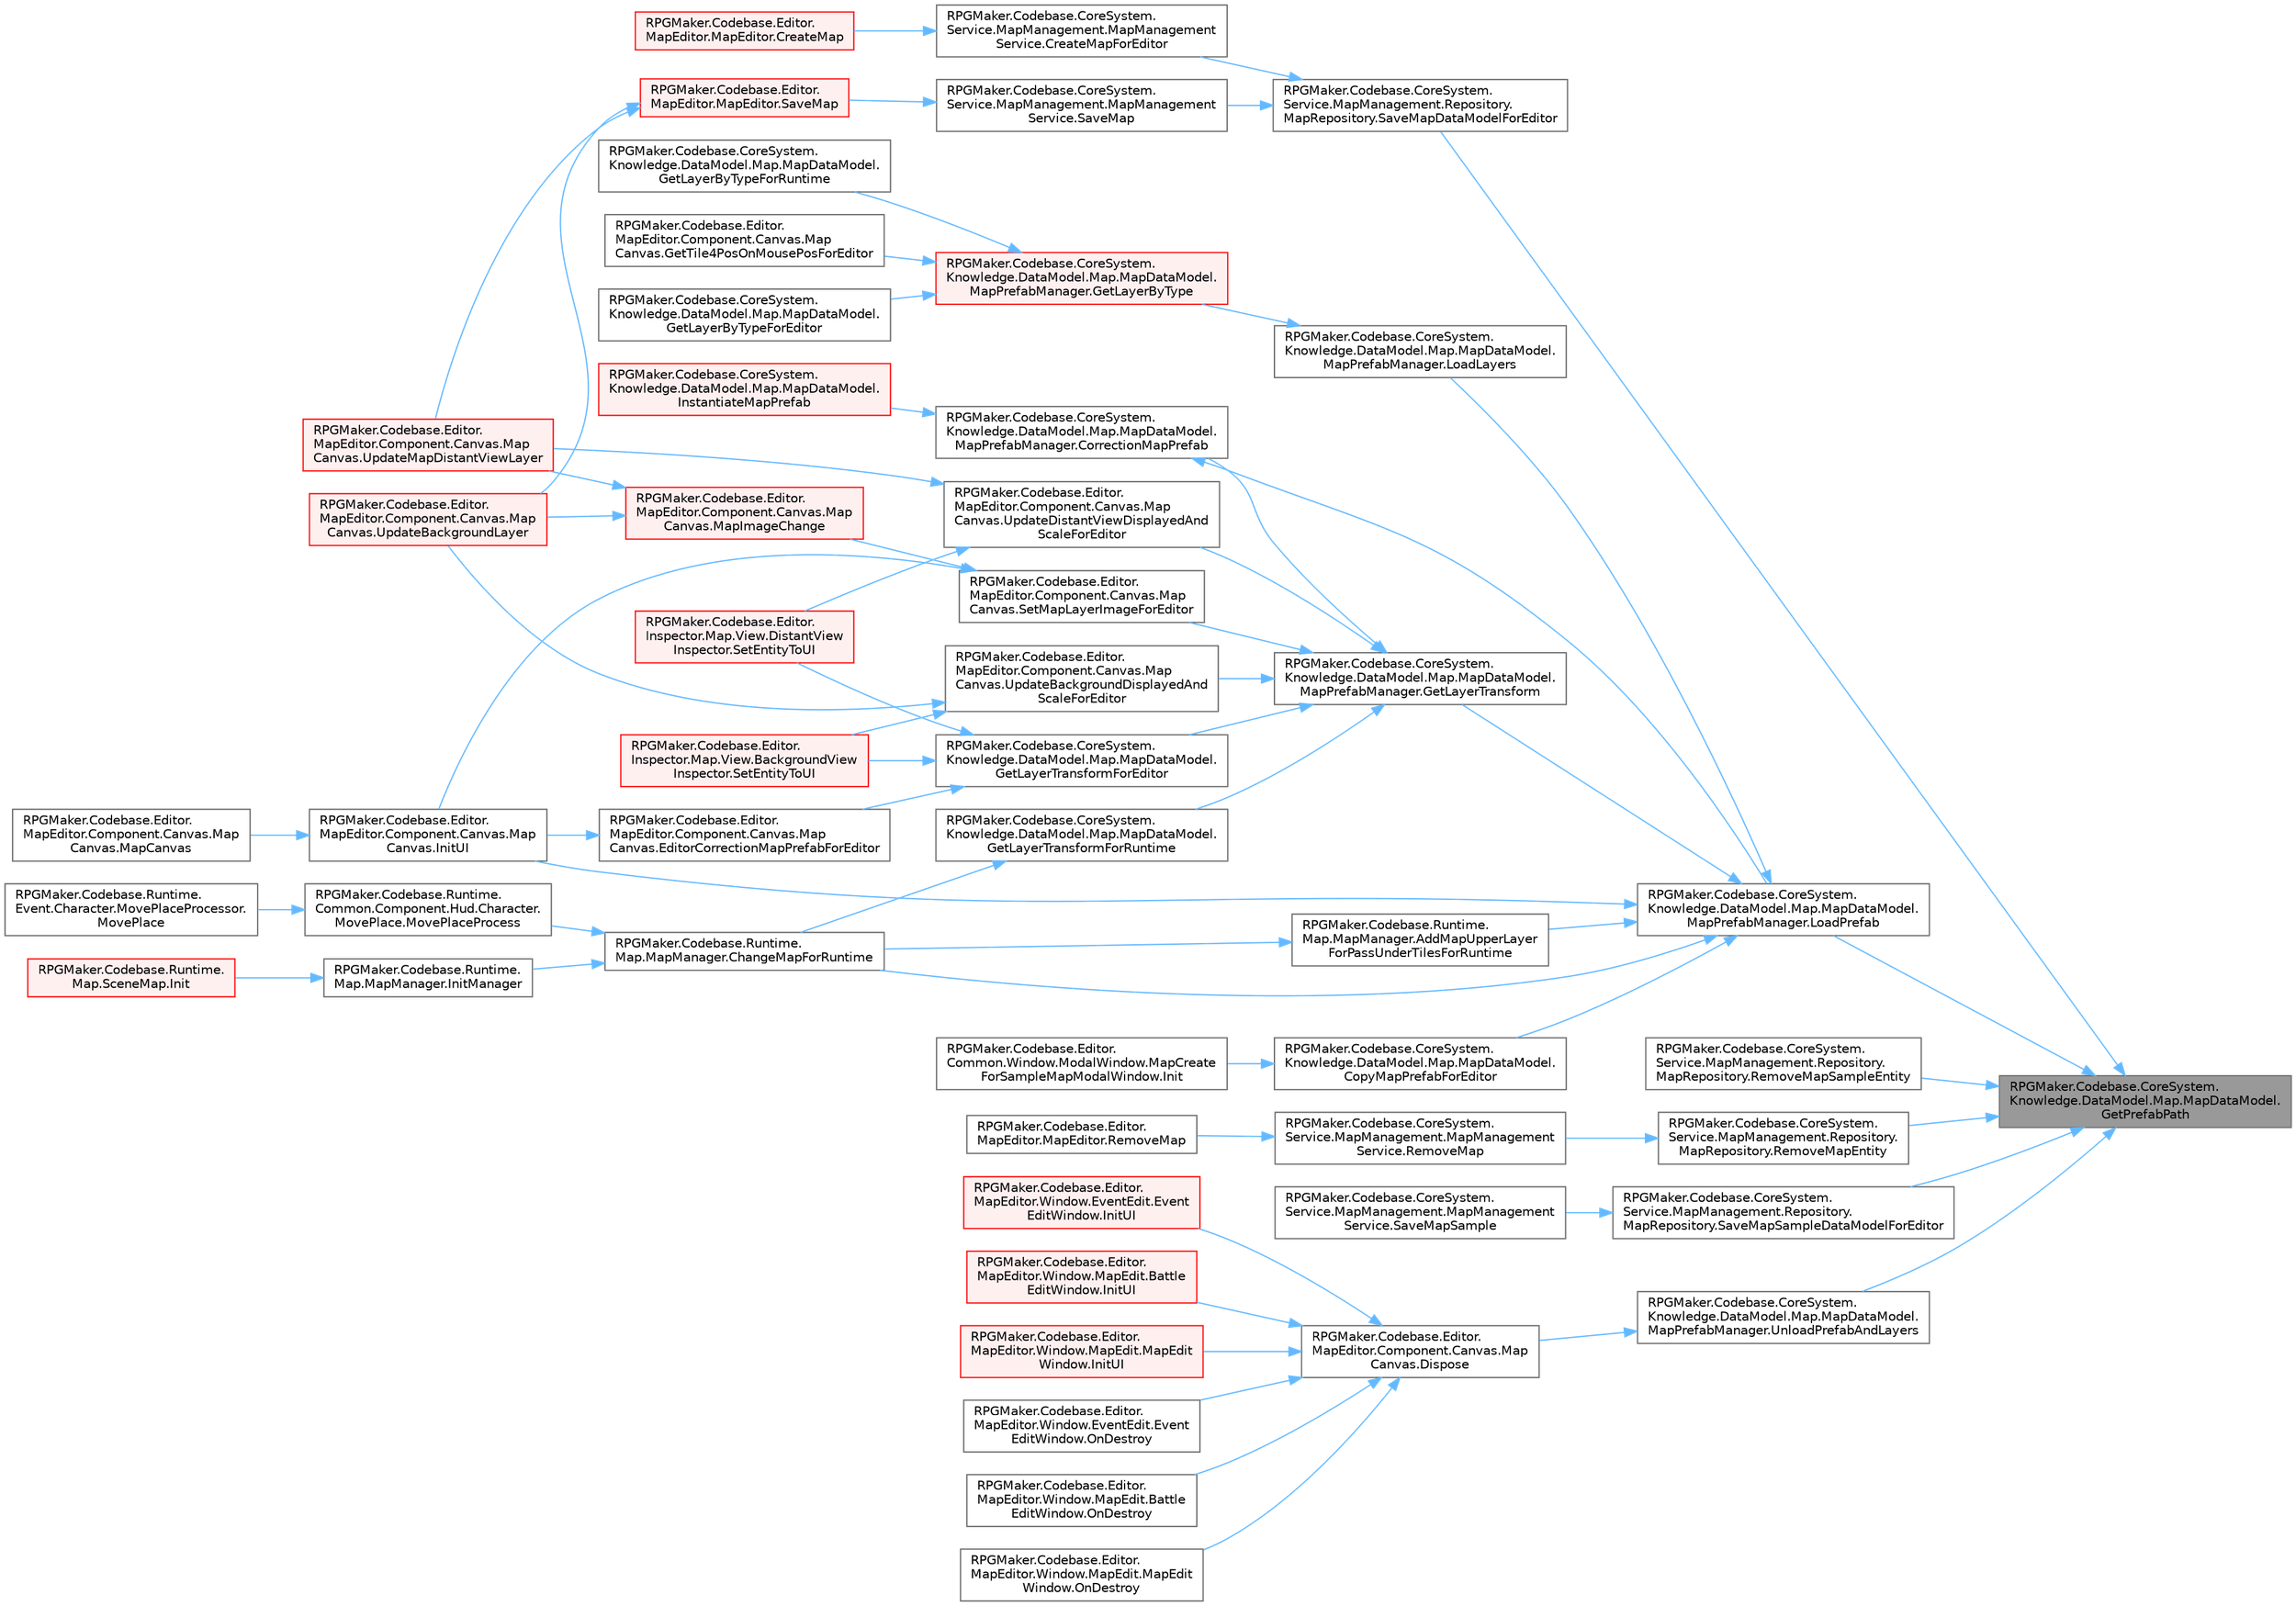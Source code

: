 digraph "RPGMaker.Codebase.CoreSystem.Knowledge.DataModel.Map.MapDataModel.GetPrefabPath"
{
 // LATEX_PDF_SIZE
  bgcolor="transparent";
  edge [fontname=Helvetica,fontsize=10,labelfontname=Helvetica,labelfontsize=10];
  node [fontname=Helvetica,fontsize=10,shape=box,height=0.2,width=0.4];
  rankdir="RL";
  Node1 [id="Node000001",label="RPGMaker.Codebase.CoreSystem.\lKnowledge.DataModel.Map.MapDataModel.\lGetPrefabPath",height=0.2,width=0.4,color="gray40", fillcolor="grey60", style="filled", fontcolor="black",tooltip="プレファブ・パス取得"];
  Node1 -> Node2 [id="edge1_Node000001_Node000002",dir="back",color="steelblue1",style="solid",tooltip=" "];
  Node2 [id="Node000002",label="RPGMaker.Codebase.CoreSystem.\lKnowledge.DataModel.Map.MapDataModel.\lMapPrefabManager.LoadPrefab",height=0.2,width=0.4,color="grey40", fillcolor="white", style="filled",URL="$dd/db9/class_r_p_g_maker_1_1_codebase_1_1_core_system_1_1_knowledge_1_1_data_model_1_1_map_1_1_map_data_model_1_1_map_prefab_manager.html#a242e52d6c89e04659a56c186666f512d",tooltip="😁 重いファイルは必要な時にLoadするための処理"];
  Node2 -> Node3 [id="edge2_Node000002_Node000003",dir="back",color="steelblue1",style="solid",tooltip=" "];
  Node3 [id="Node000003",label="RPGMaker.Codebase.Runtime.\lMap.MapManager.AddMapUpperLayer\lForPassUnderTilesForRuntime",height=0.2,width=0.4,color="grey40", fillcolor="white", style="filled",URL="$d5/d0f/class_r_p_g_maker_1_1_codebase_1_1_runtime_1_1_map_1_1_map_manager.html#aebcec49d022bd3f004acb8f77291ae6e",tooltip="下をくぐり抜けるタイル表示用の上層レイヤーを追加する。"];
  Node3 -> Node4 [id="edge3_Node000003_Node000004",dir="back",color="steelblue1",style="solid",tooltip=" "];
  Node4 [id="Node000004",label="RPGMaker.Codebase.Runtime.\lMap.MapManager.ChangeMapForRuntime",height=0.2,width=0.4,color="grey40", fillcolor="white", style="filled",URL="$d5/d0f/class_r_p_g_maker_1_1_codebase_1_1_runtime_1_1_map_1_1_map_manager.html#a164b0a6efee413b3cff10ea519ab8029",tooltip="マップを表示する"];
  Node4 -> Node5 [id="edge4_Node000004_Node000005",dir="back",color="steelblue1",style="solid",tooltip=" "];
  Node5 [id="Node000005",label="RPGMaker.Codebase.Runtime.\lMap.MapManager.InitManager",height=0.2,width=0.4,color="grey40", fillcolor="white", style="filled",URL="$d5/d0f/class_r_p_g_maker_1_1_codebase_1_1_runtime_1_1_map_1_1_map_manager.html#ae14061e8d125d7fe532437b6ba183131",tooltip="マップ初期化"];
  Node5 -> Node6 [id="edge5_Node000005_Node000006",dir="back",color="steelblue1",style="solid",tooltip=" "];
  Node6 [id="Node000006",label="RPGMaker.Codebase.Runtime.\lMap.SceneMap.Init",height=0.2,width=0.4,color="red", fillcolor="#FFF0F0", style="filled",URL="$db/d02/class_r_p_g_maker_1_1_codebase_1_1_runtime_1_1_map_1_1_scene_map.html#a0f6d0adae41e09e94a55d3c0af0c87dc",tooltip=" "];
  Node4 -> Node8 [id="edge6_Node000004_Node000008",dir="back",color="steelblue1",style="solid",tooltip=" "];
  Node8 [id="Node000008",label="RPGMaker.Codebase.Runtime.\lCommon.Component.Hud.Character.\lMovePlace.MovePlaceProcess",height=0.2,width=0.4,color="grey40", fillcolor="white", style="filled",URL="$df/d12/class_r_p_g_maker_1_1_codebase_1_1_runtime_1_1_common_1_1_component_1_1_hud_1_1_character_1_1_move_place.html#a937507f8d3c881ce82d1d1eb38321bbf",tooltip="😁 場所処理移動"];
  Node8 -> Node9 [id="edge7_Node000008_Node000009",dir="back",color="steelblue1",style="solid",tooltip=" "];
  Node9 [id="Node000009",label="RPGMaker.Codebase.Runtime.\lEvent.Character.MovePlaceProcessor.\lMovePlace",height=0.2,width=0.4,color="grey40", fillcolor="white", style="filled",URL="$da/d06/class_r_p_g_maker_1_1_codebase_1_1_runtime_1_1_event_1_1_character_1_1_move_place_processor.html#acd1dee6b4f36de52d8a8b775d612e502",tooltip="😁"];
  Node2 -> Node4 [id="edge8_Node000002_Node000004",dir="back",color="steelblue1",style="solid",tooltip=" "];
  Node2 -> Node10 [id="edge9_Node000002_Node000010",dir="back",color="steelblue1",style="solid",tooltip=" "];
  Node10 [id="Node000010",label="RPGMaker.Codebase.CoreSystem.\lKnowledge.DataModel.Map.MapDataModel.\lCopyMapPrefabForEditor",height=0.2,width=0.4,color="grey40", fillcolor="white", style="filled",URL="$d8/d51/class_r_p_g_maker_1_1_codebase_1_1_core_system_1_1_knowledge_1_1_data_model_1_1_map_1_1_map_data_model.html#a3e516f24eab138b05371a0913a049725",tooltip="😁 マッププレハブコピー（指定のデータモデルに指定IDで複製）"];
  Node10 -> Node11 [id="edge10_Node000010_Node000011",dir="back",color="steelblue1",style="solid",tooltip=" "];
  Node11 [id="Node000011",label="RPGMaker.Codebase.Editor.\lCommon.Window.ModalWindow.MapCreate\lForSampleMapModalWindow.Init",height=0.2,width=0.4,color="grey40", fillcolor="white", style="filled",URL="$d7/d82/class_r_p_g_maker_1_1_codebase_1_1_editor_1_1_common_1_1_window_1_1_modal_window_1_1_map_create_for_sample_map_modal_window.html#ae1963a8801aa0424c69cda1d2c48db63",tooltip="😁 初期化"];
  Node2 -> Node12 [id="edge11_Node000002_Node000012",dir="back",color="steelblue1",style="solid",tooltip=" "];
  Node12 [id="Node000012",label="RPGMaker.Codebase.CoreSystem.\lKnowledge.DataModel.Map.MapDataModel.\lMapPrefabManager.GetLayerTransform",height=0.2,width=0.4,color="grey40", fillcolor="white", style="filled",URL="$dd/db9/class_r_p_g_maker_1_1_codebase_1_1_core_system_1_1_knowledge_1_1_data_model_1_1_map_1_1_map_data_model_1_1_map_prefab_manager.html#aa7e10682bd9659bbf64ee1829a5e1f76",tooltip="😁 レイヤー変身取得"];
  Node12 -> Node13 [id="edge12_Node000012_Node000013",dir="back",color="steelblue1",style="solid",tooltip=" "];
  Node13 [id="Node000013",label="RPGMaker.Codebase.CoreSystem.\lKnowledge.DataModel.Map.MapDataModel.\lMapPrefabManager.CorrectionMapPrefab",height=0.2,width=0.4,color="grey40", fillcolor="white", style="filled",URL="$dd/db9/class_r_p_g_maker_1_1_codebase_1_1_core_system_1_1_knowledge_1_1_data_model_1_1_map_1_1_map_data_model_1_1_map_prefab_manager.html#affd4bfb9bfd560f9c7d84fc6d740123b",tooltip="新規作成またはロードしたマッププレハブの内容を、使用できる状態に補正する。"];
  Node13 -> Node14 [id="edge13_Node000013_Node000014",dir="back",color="steelblue1",style="solid",tooltip=" "];
  Node14 [id="Node000014",label="RPGMaker.Codebase.CoreSystem.\lKnowledge.DataModel.Map.MapDataModel.\lInstantiateMapPrefab",height=0.2,width=0.4,color="red", fillcolor="#FFF0F0", style="filled",URL="$d8/d51/class_r_p_g_maker_1_1_codebase_1_1_core_system_1_1_knowledge_1_1_data_model_1_1_map_1_1_map_data_model.html#a1779428505449acbe542943c6e20ea7b",tooltip="😁 JumpPreviewクラス、RoutePreviewクラス用のマッププレハブのインスタンス化。 これらのクラスは、MapDataModel内のマッププレハブを使用していないので、 MapDataM..."];
  Node13 -> Node2 [id="edge14_Node000013_Node000002",dir="back",color="steelblue1",style="solid",tooltip=" "];
  Node12 -> Node41 [id="edge15_Node000012_Node000041",dir="back",color="steelblue1",style="solid",tooltip=" "];
  Node41 [id="Node000041",label="RPGMaker.Codebase.CoreSystem.\lKnowledge.DataModel.Map.MapDataModel.\lGetLayerTransformForEditor",height=0.2,width=0.4,color="grey40", fillcolor="white", style="filled",URL="$d8/d51/class_r_p_g_maker_1_1_codebase_1_1_core_system_1_1_knowledge_1_1_data_model_1_1_map_1_1_map_data_model.html#aa52467a57d2e4844d8046f48e19dd302",tooltip="エディターのためのレイヤー・トランスフォーム取得"];
  Node41 -> Node42 [id="edge16_Node000041_Node000042",dir="back",color="steelblue1",style="solid",tooltip=" "];
  Node42 [id="Node000042",label="RPGMaker.Codebase.Editor.\lMapEditor.Component.Canvas.Map\lCanvas.EditorCorrectionMapPrefabForEditor",height=0.2,width=0.4,color="grey40", fillcolor="white", style="filled",URL="$da/d63/class_r_p_g_maker_1_1_codebase_1_1_editor_1_1_map_editor_1_1_component_1_1_canvas_1_1_map_canvas.html#a2258f2051715e4f480b1201388c157fb",tooltip="エディター用の新規作成またはロードしたマッププレハブの内容を、使用できる状態に補正する。"];
  Node42 -> Node43 [id="edge17_Node000042_Node000043",dir="back",color="steelblue1",style="solid",tooltip=" "];
  Node43 [id="Node000043",label="RPGMaker.Codebase.Editor.\lMapEditor.Component.Canvas.Map\lCanvas.InitUI",height=0.2,width=0.4,color="grey40", fillcolor="white", style="filled",URL="$da/d63/class_r_p_g_maker_1_1_codebase_1_1_editor_1_1_map_editor_1_1_component_1_1_canvas_1_1_map_canvas.html#aa5c5f3ed0b4f10f374a0a631df2d5100",tooltip="UI初期化"];
  Node43 -> Node44 [id="edge18_Node000043_Node000044",dir="back",color="steelblue1",style="solid",tooltip=" "];
  Node44 [id="Node000044",label="RPGMaker.Codebase.Editor.\lMapEditor.Component.Canvas.Map\lCanvas.MapCanvas",height=0.2,width=0.4,color="grey40", fillcolor="white", style="filled",URL="$da/d63/class_r_p_g_maker_1_1_codebase_1_1_editor_1_1_map_editor_1_1_component_1_1_canvas_1_1_map_canvas.html#aa1c981bf0b48020e9880ba7d01884f2a",tooltip="コンストラクタ"];
  Node41 -> Node45 [id="edge19_Node000041_Node000045",dir="back",color="steelblue1",style="solid",tooltip=" "];
  Node45 [id="Node000045",label="RPGMaker.Codebase.Editor.\lInspector.Map.View.BackgroundView\lInspector.SetEntityToUI",height=0.2,width=0.4,color="red", fillcolor="#FFF0F0", style="filled",URL="$d8/d7d/class_r_p_g_maker_1_1_codebase_1_1_editor_1_1_inspector_1_1_map_1_1_view_1_1_background_view_inspector.html#a94a180b5f7458eb96d71af92309b4df1",tooltip=" "];
  Node41 -> Node47 [id="edge20_Node000041_Node000047",dir="back",color="steelblue1",style="solid",tooltip=" "];
  Node47 [id="Node000047",label="RPGMaker.Codebase.Editor.\lInspector.Map.View.DistantView\lInspector.SetEntityToUI",height=0.2,width=0.4,color="red", fillcolor="#FFF0F0", style="filled",URL="$d9/d2f/class_r_p_g_maker_1_1_codebase_1_1_editor_1_1_inspector_1_1_map_1_1_view_1_1_distant_view_inspector.html#a69d5eb323c3a09982790b0771db62e4d",tooltip=" "];
  Node12 -> Node49 [id="edge21_Node000012_Node000049",dir="back",color="steelblue1",style="solid",tooltip=" "];
  Node49 [id="Node000049",label="RPGMaker.Codebase.CoreSystem.\lKnowledge.DataModel.Map.MapDataModel.\lGetLayerTransformForRuntime",height=0.2,width=0.4,color="grey40", fillcolor="white", style="filled",URL="$d8/d51/class_r_p_g_maker_1_1_codebase_1_1_core_system_1_1_knowledge_1_1_data_model_1_1_map_1_1_map_data_model.html#a3ce7480af0b1ccf56688468c6a8e4870",tooltip="実行時のためのレイヤー変身取得"];
  Node49 -> Node4 [id="edge22_Node000049_Node000004",dir="back",color="steelblue1",style="solid",tooltip=" "];
  Node12 -> Node50 [id="edge23_Node000012_Node000050",dir="back",color="steelblue1",style="solid",tooltip=" "];
  Node50 [id="Node000050",label="RPGMaker.Codebase.Editor.\lMapEditor.Component.Canvas.Map\lCanvas.SetMapLayerImageForEditor",height=0.2,width=0.4,color="grey40", fillcolor="white", style="filled",URL="$da/d63/class_r_p_g_maker_1_1_codebase_1_1_editor_1_1_map_editor_1_1_component_1_1_canvas_1_1_map_canvas.html#a124654a1f7c0a3a4bd272b49b6925ab5",tooltip="背景または遠景の画像設定。"];
  Node50 -> Node43 [id="edge24_Node000050_Node000043",dir="back",color="steelblue1",style="solid",tooltip=" "];
  Node50 -> Node51 [id="edge25_Node000050_Node000051",dir="back",color="steelblue1",style="solid",tooltip=" "];
  Node51 [id="Node000051",label="RPGMaker.Codebase.Editor.\lMapEditor.Component.Canvas.Map\lCanvas.MapImageChange",height=0.2,width=0.4,color="red", fillcolor="#FFF0F0", style="filled",URL="$da/d63/class_r_p_g_maker_1_1_codebase_1_1_editor_1_1_map_editor_1_1_component_1_1_canvas_1_1_map_canvas.html#ae8497421fbee3fdf2c7163afe5e400fa",tooltip="背景または遠景の画像設定 (表示更新あり)。"];
  Node51 -> Node59 [id="edge26_Node000051_Node000059",dir="back",color="steelblue1",style="solid",tooltip=" "];
  Node59 [id="Node000059",label="RPGMaker.Codebase.Editor.\lMapEditor.Component.Canvas.Map\lCanvas.UpdateBackgroundLayer",height=0.2,width=0.4,color="red", fillcolor="#FFF0F0", style="filled",URL="$da/d63/class_r_p_g_maker_1_1_codebase_1_1_editor_1_1_map_editor_1_1_component_1_1_canvas_1_1_map_canvas.html#acdbf331b61525484fef829de4261226e",tooltip="背景レイヤーの更新"];
  Node51 -> Node62 [id="edge27_Node000051_Node000062",dir="back",color="steelblue1",style="solid",tooltip=" "];
  Node62 [id="Node000062",label="RPGMaker.Codebase.Editor.\lMapEditor.Component.Canvas.Map\lCanvas.UpdateMapDistantViewLayer",height=0.2,width=0.4,color="red", fillcolor="#FFF0F0", style="filled",URL="$da/d63/class_r_p_g_maker_1_1_codebase_1_1_editor_1_1_map_editor_1_1_component_1_1_canvas_1_1_map_canvas.html#a79e624508145aa354d9143ca36314305",tooltip="遠景レイヤーの更新"];
  Node12 -> Node65 [id="edge28_Node000012_Node000065",dir="back",color="steelblue1",style="solid",tooltip=" "];
  Node65 [id="Node000065",label="RPGMaker.Codebase.Editor.\lMapEditor.Component.Canvas.Map\lCanvas.UpdateBackgroundDisplayedAnd\lScaleForEditor",height=0.2,width=0.4,color="grey40", fillcolor="white", style="filled",URL="$da/d63/class_r_p_g_maker_1_1_codebase_1_1_editor_1_1_map_editor_1_1_component_1_1_canvas_1_1_map_canvas.html#abe2b4039cf7d155f94edc51bfbb18ef7",tooltip="背景レイヤーの表示の有無とスケールを更新"];
  Node65 -> Node45 [id="edge29_Node000065_Node000045",dir="back",color="steelblue1",style="solid",tooltip=" "];
  Node65 -> Node59 [id="edge30_Node000065_Node000059",dir="back",color="steelblue1",style="solid",tooltip=" "];
  Node12 -> Node66 [id="edge31_Node000012_Node000066",dir="back",color="steelblue1",style="solid",tooltip=" "];
  Node66 [id="Node000066",label="RPGMaker.Codebase.Editor.\lMapEditor.Component.Canvas.Map\lCanvas.UpdateDistantViewDisplayedAnd\lScaleForEditor",height=0.2,width=0.4,color="grey40", fillcolor="white", style="filled",URL="$da/d63/class_r_p_g_maker_1_1_codebase_1_1_editor_1_1_map_editor_1_1_component_1_1_canvas_1_1_map_canvas.html#a745761c4ee45c9618393927a1ca92a3d",tooltip="遠景レイヤーの表示の有無とスケールを更新"];
  Node66 -> Node47 [id="edge32_Node000066_Node000047",dir="back",color="steelblue1",style="solid",tooltip=" "];
  Node66 -> Node62 [id="edge33_Node000066_Node000062",dir="back",color="steelblue1",style="solid",tooltip=" "];
  Node2 -> Node43 [id="edge34_Node000002_Node000043",dir="back",color="steelblue1",style="solid",tooltip=" "];
  Node2 -> Node67 [id="edge35_Node000002_Node000067",dir="back",color="steelblue1",style="solid",tooltip=" "];
  Node67 [id="Node000067",label="RPGMaker.Codebase.CoreSystem.\lKnowledge.DataModel.Map.MapDataModel.\lMapPrefabManager.LoadLayers",height=0.2,width=0.4,color="grey40", fillcolor="white", style="filled",URL="$dd/db9/class_r_p_g_maker_1_1_codebase_1_1_core_system_1_1_knowledge_1_1_data_model_1_1_map_1_1_map_data_model_1_1_map_prefab_manager.html#aac4a9ecb831173780cab4625615b7c2e",tooltip="😁 レイヤー（タイル関連ファイル含む）を読み込む"];
  Node67 -> Node68 [id="edge36_Node000067_Node000068",dir="back",color="steelblue1",style="solid",tooltip=" "];
  Node68 [id="Node000068",label="RPGMaker.Codebase.CoreSystem.\lKnowledge.DataModel.Map.MapDataModel.\lMapPrefabManager.GetLayerByType",height=0.2,width=0.4,color="red", fillcolor="#FFF0F0", style="filled",URL="$dd/db9/class_r_p_g_maker_1_1_codebase_1_1_core_system_1_1_knowledge_1_1_data_model_1_1_map_1_1_map_data_model_1_1_map_prefab_manager.html#a9b83ebdf97e4d9766ac286e37d34782a",tooltip="😁 種別を指定してレイヤーを取得"];
  Node68 -> Node69 [id="edge37_Node000068_Node000069",dir="back",color="steelblue1",style="solid",tooltip=" "];
  Node69 [id="Node000069",label="RPGMaker.Codebase.CoreSystem.\lKnowledge.DataModel.Map.MapDataModel.\lGetLayerByTypeForEditor",height=0.2,width=0.4,color="grey40", fillcolor="white", style="filled",URL="$d8/d51/class_r_p_g_maker_1_1_codebase_1_1_core_system_1_1_knowledge_1_1_data_model_1_1_map_1_1_map_data_model.html#a5852413940359eac687e4cd849b5884c",tooltip="エディターのために型に紐づくレイヤー取得"];
  Node68 -> Node70 [id="edge38_Node000068_Node000070",dir="back",color="steelblue1",style="solid",tooltip=" "];
  Node70 [id="Node000070",label="RPGMaker.Codebase.CoreSystem.\lKnowledge.DataModel.Map.MapDataModel.\lGetLayerByTypeForRuntime",height=0.2,width=0.4,color="grey40", fillcolor="white", style="filled",URL="$d8/d51/class_r_p_g_maker_1_1_codebase_1_1_core_system_1_1_knowledge_1_1_data_model_1_1_map_1_1_map_data_model.html#a0cccc4533b23775a14023323c2bd224b",tooltip="実行時のために型に紐づくレイヤー取得"];
  Node68 -> Node71 [id="edge39_Node000068_Node000071",dir="back",color="steelblue1",style="solid",tooltip=" "];
  Node71 [id="Node000071",label="RPGMaker.Codebase.Editor.\lMapEditor.Component.Canvas.Map\lCanvas.GetTile4PosOnMousePosForEditor",height=0.2,width=0.4,color="grey40", fillcolor="white", style="filled",URL="$da/d63/class_r_p_g_maker_1_1_codebase_1_1_editor_1_1_map_editor_1_1_component_1_1_canvas_1_1_map_canvas.html#a0438245b07da004208f66f6c0a3d10ba",tooltip="4分の1のタイルの場合の座標取得"];
  Node1 -> Node79 [id="edge40_Node000001_Node000079",dir="back",color="steelblue1",style="solid",tooltip=" "];
  Node79 [id="Node000079",label="RPGMaker.Codebase.CoreSystem.\lService.MapManagement.Repository.\lMapRepository.RemoveMapEntity",height=0.2,width=0.4,color="grey40", fillcolor="white", style="filled",URL="$d5/d90/class_r_p_g_maker_1_1_codebase_1_1_core_system_1_1_service_1_1_map_management_1_1_repository_1_1_map_repository.html#aade9d1262eb971b5c0e38d39f8c557e6",tooltip="😁 マップ・エンティティ削除"];
  Node79 -> Node80 [id="edge41_Node000079_Node000080",dir="back",color="steelblue1",style="solid",tooltip=" "];
  Node80 [id="Node000080",label="RPGMaker.Codebase.CoreSystem.\lService.MapManagement.MapManagement\lService.RemoveMap",height=0.2,width=0.4,color="grey40", fillcolor="white", style="filled",URL="$da/d11/class_r_p_g_maker_1_1_codebase_1_1_core_system_1_1_service_1_1_map_management_1_1_map_management_service.html#a5b8779ded839fa778f578ab6d283c6e5",tooltip="😁 [マップ操作]"];
  Node80 -> Node81 [id="edge42_Node000080_Node000081",dir="back",color="steelblue1",style="solid",tooltip=" "];
  Node81 [id="Node000081",label="RPGMaker.Codebase.Editor.\lMapEditor.MapEditor.RemoveMap",height=0.2,width=0.4,color="grey40", fillcolor="white", style="filled",URL="$d1/d2d/class_r_p_g_maker_1_1_codebase_1_1_editor_1_1_map_editor_1_1_map_editor.html#ac9e98ab35fc1f97658519b3e90438083",tooltip="マップを削除する"];
  Node1 -> Node82 [id="edge43_Node000001_Node000082",dir="back",color="steelblue1",style="solid",tooltip=" "];
  Node82 [id="Node000082",label="RPGMaker.Codebase.CoreSystem.\lService.MapManagement.Repository.\lMapRepository.RemoveMapSampleEntity",height=0.2,width=0.4,color="grey40", fillcolor="white", style="filled",URL="$d5/d90/class_r_p_g_maker_1_1_codebase_1_1_core_system_1_1_service_1_1_map_management_1_1_repository_1_1_map_repository.html#afa2c5ced0b9f85e4bdac4a54d5e1ebcb",tooltip="😁 サンプル・マップ削除"];
  Node1 -> Node83 [id="edge44_Node000001_Node000083",dir="back",color="steelblue1",style="solid",tooltip=" "];
  Node83 [id="Node000083",label="RPGMaker.Codebase.CoreSystem.\lService.MapManagement.Repository.\lMapRepository.SaveMapDataModelForEditor",height=0.2,width=0.4,color="grey40", fillcolor="white", style="filled",URL="$d5/d90/class_r_p_g_maker_1_1_codebase_1_1_core_system_1_1_service_1_1_map_management_1_1_repository_1_1_map_repository.html#ac61cc506d9255bbd571043f3e5468e49",tooltip="😁 エディターのためのマップ・データ・モデル保存"];
  Node83 -> Node84 [id="edge45_Node000083_Node000084",dir="back",color="steelblue1",style="solid",tooltip=" "];
  Node84 [id="Node000084",label="RPGMaker.Codebase.CoreSystem.\lService.MapManagement.MapManagement\lService.CreateMapForEditor",height=0.2,width=0.4,color="grey40", fillcolor="white", style="filled",URL="$da/d11/class_r_p_g_maker_1_1_codebase_1_1_core_system_1_1_service_1_1_map_management_1_1_map_management_service.html#a5c1fff800906e86a5d8db13d9defa77a",tooltip="😁 マップを新規作成する。"];
  Node84 -> Node85 [id="edge46_Node000084_Node000085",dir="back",color="steelblue1",style="solid",tooltip=" "];
  Node85 [id="Node000085",label="RPGMaker.Codebase.Editor.\lMapEditor.MapEditor.CreateMap",height=0.2,width=0.4,color="red", fillcolor="#FFF0F0", style="filled",URL="$d1/d2d/class_r_p_g_maker_1_1_codebase_1_1_editor_1_1_map_editor_1_1_map_editor.html#aaad5865cd59a0db90e9e2ff3a131a45e",tooltip="マップを新規作成する"];
  Node83 -> Node100 [id="edge47_Node000083_Node000100",dir="back",color="steelblue1",style="solid",tooltip=" "];
  Node100 [id="Node000100",label="RPGMaker.Codebase.CoreSystem.\lService.MapManagement.MapManagement\lService.SaveMap",height=0.2,width=0.4,color="grey40", fillcolor="white", style="filled",URL="$da/d11/class_r_p_g_maker_1_1_codebase_1_1_core_system_1_1_service_1_1_map_management_1_1_map_management_service.html#a7b2b821a80c9d6e77ecea4c7481c8f0e",tooltip="😁 [マップ操作]"];
  Node100 -> Node101 [id="edge48_Node000100_Node000101",dir="back",color="steelblue1",style="solid",tooltip=" "];
  Node101 [id="Node000101",label="RPGMaker.Codebase.Editor.\lMapEditor.MapEditor.SaveMap",height=0.2,width=0.4,color="red", fillcolor="#FFF0F0", style="filled",URL="$d1/d2d/class_r_p_g_maker_1_1_codebase_1_1_editor_1_1_map_editor_1_1_map_editor.html#a0c5750fe8c86416d3511eef8093089a3",tooltip="マップを編集（現在の状態を保存）する"];
  Node101 -> Node59 [id="edge49_Node000101_Node000059",dir="back",color="steelblue1",style="solid",tooltip=" "];
  Node101 -> Node62 [id="edge50_Node000101_Node000062",dir="back",color="steelblue1",style="solid",tooltip=" "];
  Node1 -> Node115 [id="edge51_Node000001_Node000115",dir="back",color="steelblue1",style="solid",tooltip=" "];
  Node115 [id="Node000115",label="RPGMaker.Codebase.CoreSystem.\lService.MapManagement.Repository.\lMapRepository.SaveMapSampleDataModelForEditor",height=0.2,width=0.4,color="grey40", fillcolor="white", style="filled",URL="$d5/d90/class_r_p_g_maker_1_1_codebase_1_1_core_system_1_1_service_1_1_map_management_1_1_repository_1_1_map_repository.html#abbf1c0f938882d12b5f87677530e7f20",tooltip="😁 エディターのためのサンプル・マップ保存"];
  Node115 -> Node116 [id="edge52_Node000115_Node000116",dir="back",color="steelblue1",style="solid",tooltip=" "];
  Node116 [id="Node000116",label="RPGMaker.Codebase.CoreSystem.\lService.MapManagement.MapManagement\lService.SaveMapSample",height=0.2,width=0.4,color="grey40", fillcolor="white", style="filled",URL="$da/d11/class_r_p_g_maker_1_1_codebase_1_1_core_system_1_1_service_1_1_map_management_1_1_map_management_service.html#af2803518ef3e617b3e1b0817a9033d31",tooltip="😁 [マップ操作]"];
  Node1 -> Node117 [id="edge53_Node000001_Node000117",dir="back",color="steelblue1",style="solid",tooltip=" "];
  Node117 [id="Node000117",label="RPGMaker.Codebase.CoreSystem.\lKnowledge.DataModel.Map.MapDataModel.\lMapPrefabManager.UnloadPrefabAndLayers",height=0.2,width=0.4,color="grey40", fillcolor="white", style="filled",URL="$dd/db9/class_r_p_g_maker_1_1_codebase_1_1_core_system_1_1_knowledge_1_1_data_model_1_1_map_1_1_map_data_model_1_1_map_prefab_manager.html#a255d7c51b90df2b24f79c019c538f4fe",tooltip="PrefabとLayerをアンロードする"];
  Node117 -> Node118 [id="edge54_Node000117_Node000118",dir="back",color="steelblue1",style="solid",tooltip=" "];
  Node118 [id="Node000118",label="RPGMaker.Codebase.Editor.\lMapEditor.Component.Canvas.Map\lCanvas.Dispose",height=0.2,width=0.4,color="grey40", fillcolor="white", style="filled",URL="$da/d63/class_r_p_g_maker_1_1_codebase_1_1_editor_1_1_map_editor_1_1_component_1_1_canvas_1_1_map_canvas.html#a04fdc064260c84ff0b542405b72805a6",tooltip=" "];
  Node118 -> Node119 [id="edge55_Node000118_Node000119",dir="back",color="steelblue1",style="solid",tooltip=" "];
  Node119 [id="Node000119",label="RPGMaker.Codebase.Editor.\lMapEditor.Window.EventEdit.Event\lEditWindow.InitUI",height=0.2,width=0.4,color="red", fillcolor="#FFF0F0", style="filled",URL="$db/d92/class_r_p_g_maker_1_1_codebase_1_1_editor_1_1_map_editor_1_1_window_1_1_event_edit_1_1_event_edit_window.html#a4dd3e69274e66cba6093f9c28c41460a",tooltip="UIを初期化"];
  Node118 -> Node158 [id="edge56_Node000118_Node000158",dir="back",color="steelblue1",style="solid",tooltip=" "];
  Node158 [id="Node000158",label="RPGMaker.Codebase.Editor.\lMapEditor.Window.MapEdit.Battle\lEditWindow.InitUI",height=0.2,width=0.4,color="red", fillcolor="#FFF0F0", style="filled",URL="$d3/d72/class_r_p_g_maker_1_1_codebase_1_1_editor_1_1_map_editor_1_1_window_1_1_map_edit_1_1_battle_edit_window.html#ac73aaa89c2af0ab6fb349ac84434a9a3",tooltip="UI初期化"];
  Node118 -> Node160 [id="edge57_Node000118_Node000160",dir="back",color="steelblue1",style="solid",tooltip=" "];
  Node160 [id="Node000160",label="RPGMaker.Codebase.Editor.\lMapEditor.Window.MapEdit.MapEdit\lWindow.InitUI",height=0.2,width=0.4,color="red", fillcolor="#FFF0F0", style="filled",URL="$d9/d6e/class_r_p_g_maker_1_1_codebase_1_1_editor_1_1_map_editor_1_1_window_1_1_map_edit_1_1_map_edit_window.html#aa524ff6a16923952c4be79a3ecbab1b6",tooltip="UI初期化"];
  Node118 -> Node162 [id="edge58_Node000118_Node000162",dir="back",color="steelblue1",style="solid",tooltip=" "];
  Node162 [id="Node000162",label="RPGMaker.Codebase.Editor.\lMapEditor.Window.EventEdit.Event\lEditWindow.OnDestroy",height=0.2,width=0.4,color="grey40", fillcolor="white", style="filled",URL="$db/d92/class_r_p_g_maker_1_1_codebase_1_1_editor_1_1_map_editor_1_1_window_1_1_event_edit_1_1_event_edit_window.html#a25fb401d0aff0378bcd1b965de87102f",tooltip=" "];
  Node118 -> Node163 [id="edge59_Node000118_Node000163",dir="back",color="steelblue1",style="solid",tooltip=" "];
  Node163 [id="Node000163",label="RPGMaker.Codebase.Editor.\lMapEditor.Window.MapEdit.Battle\lEditWindow.OnDestroy",height=0.2,width=0.4,color="grey40", fillcolor="white", style="filled",URL="$d3/d72/class_r_p_g_maker_1_1_codebase_1_1_editor_1_1_map_editor_1_1_window_1_1_map_edit_1_1_battle_edit_window.html#a50b12a6259572d708dbfc7a59e3256d0",tooltip=" "];
  Node118 -> Node164 [id="edge60_Node000118_Node000164",dir="back",color="steelblue1",style="solid",tooltip=" "];
  Node164 [id="Node000164",label="RPGMaker.Codebase.Editor.\lMapEditor.Window.MapEdit.MapEdit\lWindow.OnDestroy",height=0.2,width=0.4,color="grey40", fillcolor="white", style="filled",URL="$d9/d6e/class_r_p_g_maker_1_1_codebase_1_1_editor_1_1_map_editor_1_1_window_1_1_map_edit_1_1_map_edit_window.html#aefc918d5e80c49ecb122328b5b75ec1e",tooltip=" "];
}
